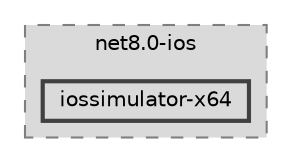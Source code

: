 digraph "obj/Debug/net8.0-ios/iossimulator-x64"
{
 // LATEX_PDF_SIZE
  bgcolor="transparent";
  edge [fontname=Helvetica,fontsize=10,labelfontname=Helvetica,labelfontsize=10];
  node [fontname=Helvetica,fontsize=10,shape=box,height=0.2,width=0.4];
  compound=true
  subgraph clusterdir_60f5d410b2eff155e40e51240adde7bb {
    graph [ bgcolor="#dadada", pencolor="grey50", label="net8.0-ios", fontname=Helvetica,fontsize=10 style="filled,dashed", URL="dir_60f5d410b2eff155e40e51240adde7bb.html",tooltip=""]
  dir_ab40626c0b812be7e90e6182d8e60935 [label="iossimulator-x64", fillcolor="#dadada", color="grey25", style="filled,bold", URL="dir_ab40626c0b812be7e90e6182d8e60935.html",tooltip=""];
  }
}
